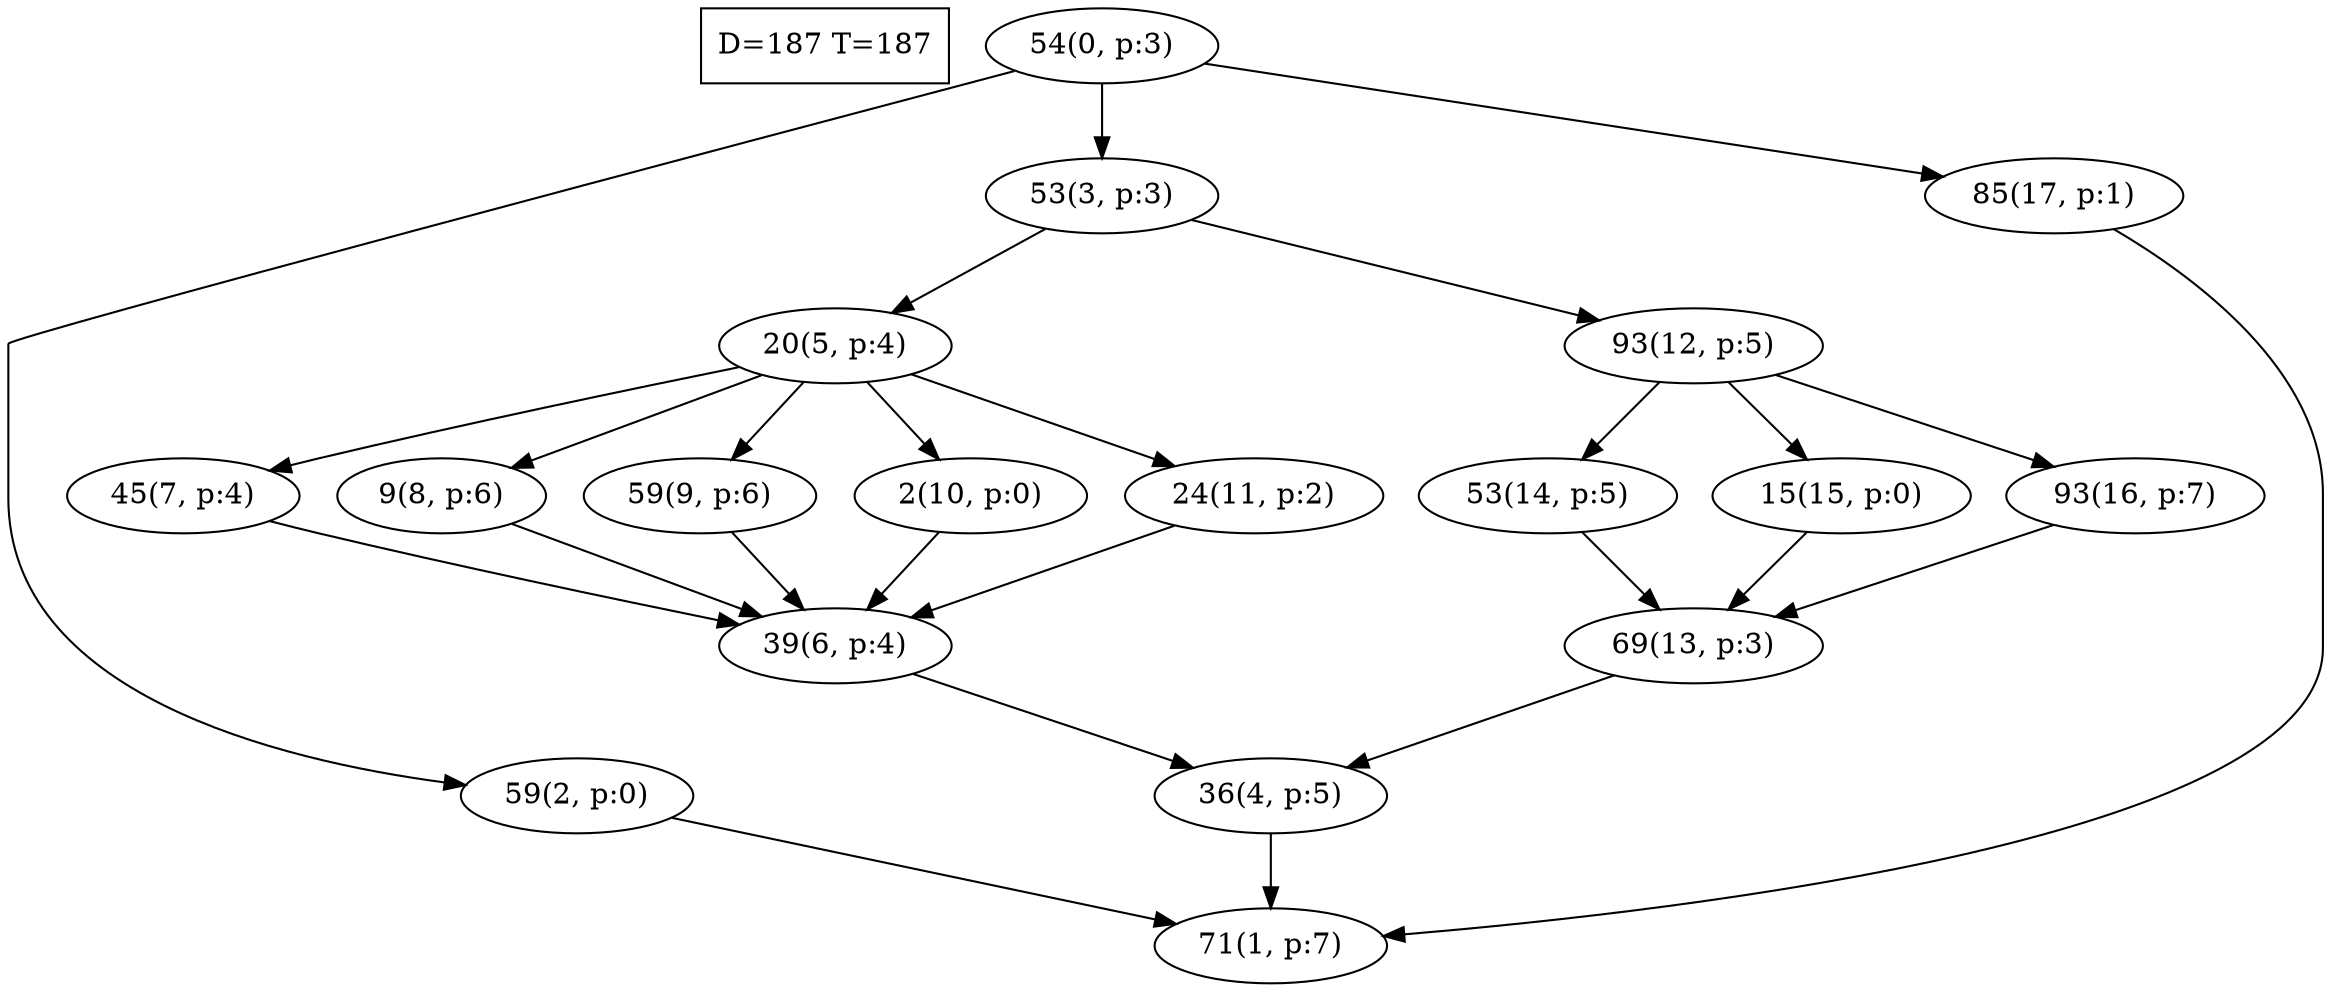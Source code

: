 digraph Task {
i [shape=box, label="D=187 T=187"]; 
0 [label="54(0, p:3)"];
1 [label="71(1, p:7)"];
2 [label="59(2, p:0)"];
3 [label="53(3, p:3)"];
4 [label="36(4, p:5)"];
5 [label="20(5, p:4)"];
6 [label="39(6, p:4)"];
7 [label="45(7, p:4)"];
8 [label="9(8, p:6)"];
9 [label="59(9, p:6)"];
10 [label="2(10, p:0)"];
11 [label="24(11, p:2)"];
12 [label="93(12, p:5)"];
13 [label="69(13, p:3)"];
14 [label="53(14, p:5)"];
15 [label="15(15, p:0)"];
16 [label="93(16, p:7)"];
17 [label="85(17, p:1)"];
0 -> 2;
0 -> 3;
0 -> 17;
2 -> 1;
3 -> 5;
3 -> 12;
4 -> 1;
5 -> 7;
5 -> 8;
5 -> 9;
5 -> 10;
5 -> 11;
6 -> 4;
7 -> 6;
8 -> 6;
9 -> 6;
10 -> 6;
11 -> 6;
12 -> 14;
12 -> 15;
12 -> 16;
13 -> 4;
14 -> 13;
15 -> 13;
16 -> 13;
17 -> 1;
}